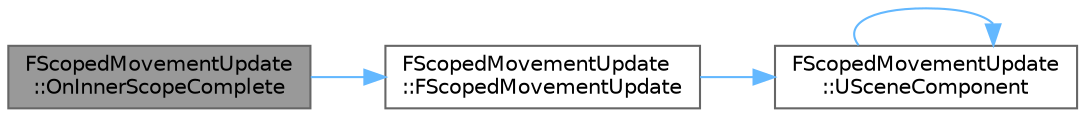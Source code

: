 digraph "FScopedMovementUpdate::OnInnerScopeComplete"
{
 // INTERACTIVE_SVG=YES
 // LATEX_PDF_SIZE
  bgcolor="transparent";
  edge [fontname=Helvetica,fontsize=10,labelfontname=Helvetica,labelfontsize=10];
  node [fontname=Helvetica,fontsize=10,shape=box,height=0.2,width=0.4];
  rankdir="LR";
  Node1 [id="Node000001",label="FScopedMovementUpdate\l::OnInnerScopeComplete",height=0.2,width=0.4,color="gray40", fillcolor="grey60", style="filled", fontcolor="black",tooltip="Notify this scope that the given inner scope completed its update (ie is going out of scope)."];
  Node1 -> Node2 [id="edge1_Node000001_Node000002",color="steelblue1",style="solid",tooltip=" "];
  Node2 [id="Node000002",label="FScopedMovementUpdate\l::FScopedMovementUpdate",height=0.2,width=0.4,color="grey40", fillcolor="white", style="filled",URL="$df/dfa/classFScopedMovementUpdate.html#a4ad22bd14f6a40e2af4c95c58701eeb8",tooltip=" "];
  Node2 -> Node3 [id="edge2_Node000002_Node000003",color="steelblue1",style="solid",tooltip=" "];
  Node3 [id="Node000003",label="FScopedMovementUpdate\l::USceneComponent",height=0.2,width=0.4,color="grey40", fillcolor="white", style="filled",URL="$df/dfa/classFScopedMovementUpdate.html#aee3d72447de7fa47a010051baa292ae4",tooltip=" "];
  Node3 -> Node3 [id="edge3_Node000003_Node000003",color="steelblue1",style="solid",tooltip=" "];
}
